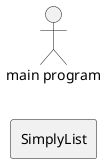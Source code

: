 @startuml useCase-SimplyList
left to right direction
actor "main program" as program
rectangle "SimplyList"{
    
}

@enduml